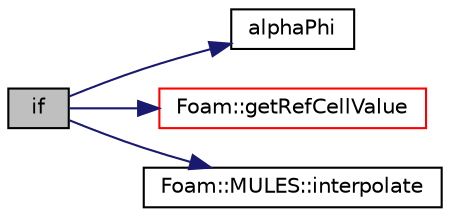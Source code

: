 digraph "if"
{
  bgcolor="transparent";
  edge [fontname="Helvetica",fontsize="10",labelfontname="Helvetica",labelfontsize="10"];
  node [fontname="Helvetica",fontsize="10",shape=record];
  rankdir="LR";
  Node1 [label="if",height=0.2,width=0.4,color="black", fillcolor="grey75", style="filled", fontcolor="black"];
  Node1 -> Node2 [color="midnightblue",fontsize="10",style="solid",fontname="Helvetica"];
  Node2 [label="alphaPhi",height=0.2,width=0.4,color="black",URL="$a04491.html#a11e7341c2be4d9704a0fa0972e924d62"];
  Node1 -> Node3 [color="midnightblue",fontsize="10",style="solid",fontname="Helvetica"];
  Node3 [label="Foam::getRefCellValue",height=0.2,width=0.4,color="red",URL="$a10742.html#ab8c5925a3fe1c81494baa5e0fd3ca98b",tooltip="Return the current value of field in the reference cell. "];
  Node1 -> Node4 [color="midnightblue",fontsize="10",style="solid",fontname="Helvetica"];
  Node4 [label="Foam::MULES::interpolate",height=0.2,width=0.4,color="black",URL="$a10800.html#a4d62f21551985d814104861e7c1d9b4f"];
}
